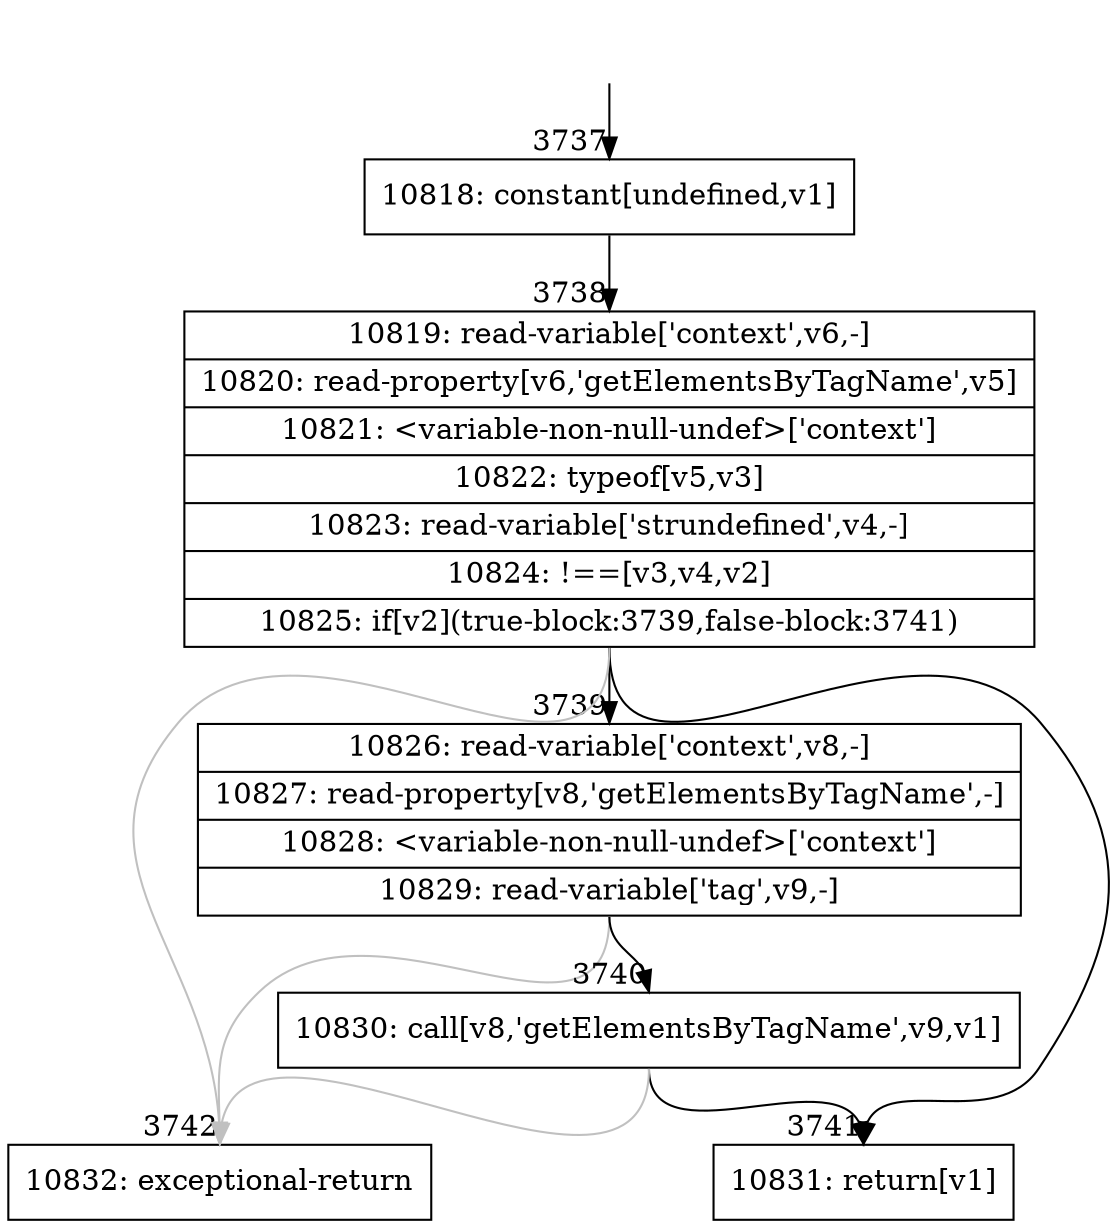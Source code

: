 digraph {
rankdir="TD"
BB_entry247[shape=none,label=""];
BB_entry247 -> BB3737 [tailport=s, headport=n, headlabel="    3737"]
BB3737 [shape=record label="{10818: constant[undefined,v1]}" ] 
BB3737 -> BB3738 [tailport=s, headport=n, headlabel="      3738"]
BB3738 [shape=record label="{10819: read-variable['context',v6,-]|10820: read-property[v6,'getElementsByTagName',v5]|10821: \<variable-non-null-undef\>['context']|10822: typeof[v5,v3]|10823: read-variable['strundefined',v4,-]|10824: !==[v3,v4,v2]|10825: if[v2](true-block:3739,false-block:3741)}" ] 
BB3738 -> BB3739 [tailport=s, headport=n, headlabel="      3739"]
BB3738 -> BB3741 [tailport=s, headport=n, headlabel="      3741"]
BB3738 -> BB3742 [tailport=s, headport=n, color=gray, headlabel="      3742"]
BB3739 [shape=record label="{10826: read-variable['context',v8,-]|10827: read-property[v8,'getElementsByTagName',-]|10828: \<variable-non-null-undef\>['context']|10829: read-variable['tag',v9,-]}" ] 
BB3739 -> BB3740 [tailport=s, headport=n, headlabel="      3740"]
BB3739 -> BB3742 [tailport=s, headport=n, color=gray]
BB3740 [shape=record label="{10830: call[v8,'getElementsByTagName',v9,v1]}" ] 
BB3740 -> BB3741 [tailport=s, headport=n]
BB3740 -> BB3742 [tailport=s, headport=n, color=gray]
BB3741 [shape=record label="{10831: return[v1]}" ] 
BB3742 [shape=record label="{10832: exceptional-return}" ] 
}
